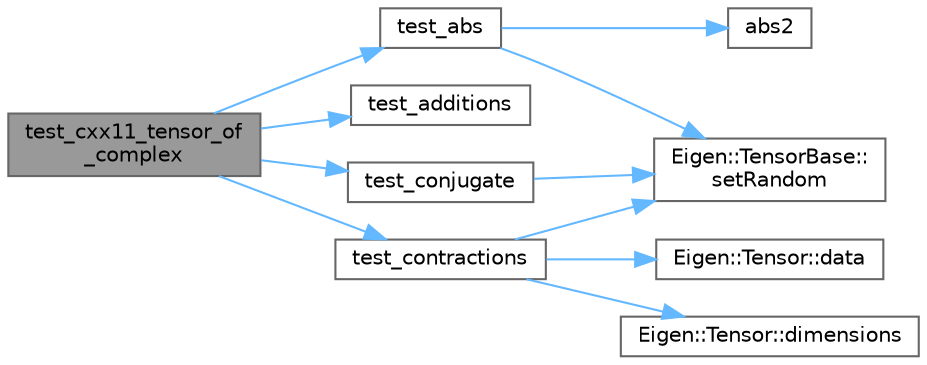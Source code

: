 digraph "test_cxx11_tensor_of_complex"
{
 // LATEX_PDF_SIZE
  bgcolor="transparent";
  edge [fontname=Helvetica,fontsize=10,labelfontname=Helvetica,labelfontsize=10];
  node [fontname=Helvetica,fontsize=10,shape=box,height=0.2,width=0.4];
  rankdir="LR";
  Node1 [id="Node000001",label="test_cxx11_tensor_of\l_complex",height=0.2,width=0.4,color="gray40", fillcolor="grey60", style="filled", fontcolor="black",tooltip=" "];
  Node1 -> Node2 [id="edge1_Node000001_Node000002",color="steelblue1",style="solid",tooltip=" "];
  Node2 [id="Node000002",label="test_abs",height=0.2,width=0.4,color="grey40", fillcolor="white", style="filled",URL="$cxx11__tensor__of__complex_8cpp.html#af04fb928c76c71093e101d9ecc5608b6",tooltip=" "];
  Node2 -> Node3 [id="edge2_Node000002_Node000003",color="steelblue1",style="solid",tooltip=" "];
  Node3 [id="Node000003",label="abs2",height=0.2,width=0.4,color="grey40", fillcolor="white", style="filled",URL="$_array_cwise_unary_ops_8h.html#a4921dbe62d034394f6fa7810e8711356",tooltip=" "];
  Node2 -> Node4 [id="edge3_Node000002_Node000004",color="steelblue1",style="solid",tooltip=" "];
  Node4 [id="Node000004",label="Eigen::TensorBase::\lsetRandom",height=0.2,width=0.4,color="grey40", fillcolor="white", style="filled",URL="$class_eigen_1_1_tensor_base.html#afdc88de9b71bae20bb0b59e261e9a6a4",tooltip=" "];
  Node1 -> Node5 [id="edge4_Node000001_Node000005",color="steelblue1",style="solid",tooltip=" "];
  Node5 [id="Node000005",label="test_additions",height=0.2,width=0.4,color="grey40", fillcolor="white", style="filled",URL="$cxx11__tensor__of__complex_8cpp.html#aa43cbaedb4efdc696a69f9d0c604a9ac",tooltip=" "];
  Node1 -> Node6 [id="edge5_Node000001_Node000006",color="steelblue1",style="solid",tooltip=" "];
  Node6 [id="Node000006",label="test_conjugate",height=0.2,width=0.4,color="grey40", fillcolor="white", style="filled",URL="$cxx11__tensor__of__complex_8cpp.html#a57ca143f57c7bd04e7600302ecbf934c",tooltip=" "];
  Node6 -> Node4 [id="edge6_Node000006_Node000004",color="steelblue1",style="solid",tooltip=" "];
  Node1 -> Node7 [id="edge7_Node000001_Node000007",color="steelblue1",style="solid",tooltip=" "];
  Node7 [id="Node000007",label="test_contractions",height=0.2,width=0.4,color="grey40", fillcolor="white", style="filled",URL="$cxx11__tensor__of__complex_8cpp.html#a8d99489a79e1aee885d071e7cc95ffbd",tooltip=" "];
  Node7 -> Node8 [id="edge8_Node000007_Node000008",color="steelblue1",style="solid",tooltip=" "];
  Node8 [id="Node000008",label="Eigen::Tensor::data",height=0.2,width=0.4,color="grey40", fillcolor="white", style="filled",URL="$class_eigen_1_1_tensor.html#a85786e910919756b2aac8e785bd8fb95",tooltip=" "];
  Node7 -> Node9 [id="edge9_Node000007_Node000009",color="steelblue1",style="solid",tooltip=" "];
  Node9 [id="Node000009",label="Eigen::Tensor::dimensions",height=0.2,width=0.4,color="grey40", fillcolor="white", style="filled",URL="$class_eigen_1_1_tensor.html#afcdacf58c5ed7c2266a98a27008e183d",tooltip=" "];
  Node7 -> Node4 [id="edge10_Node000007_Node000004",color="steelblue1",style="solid",tooltip=" "];
}
